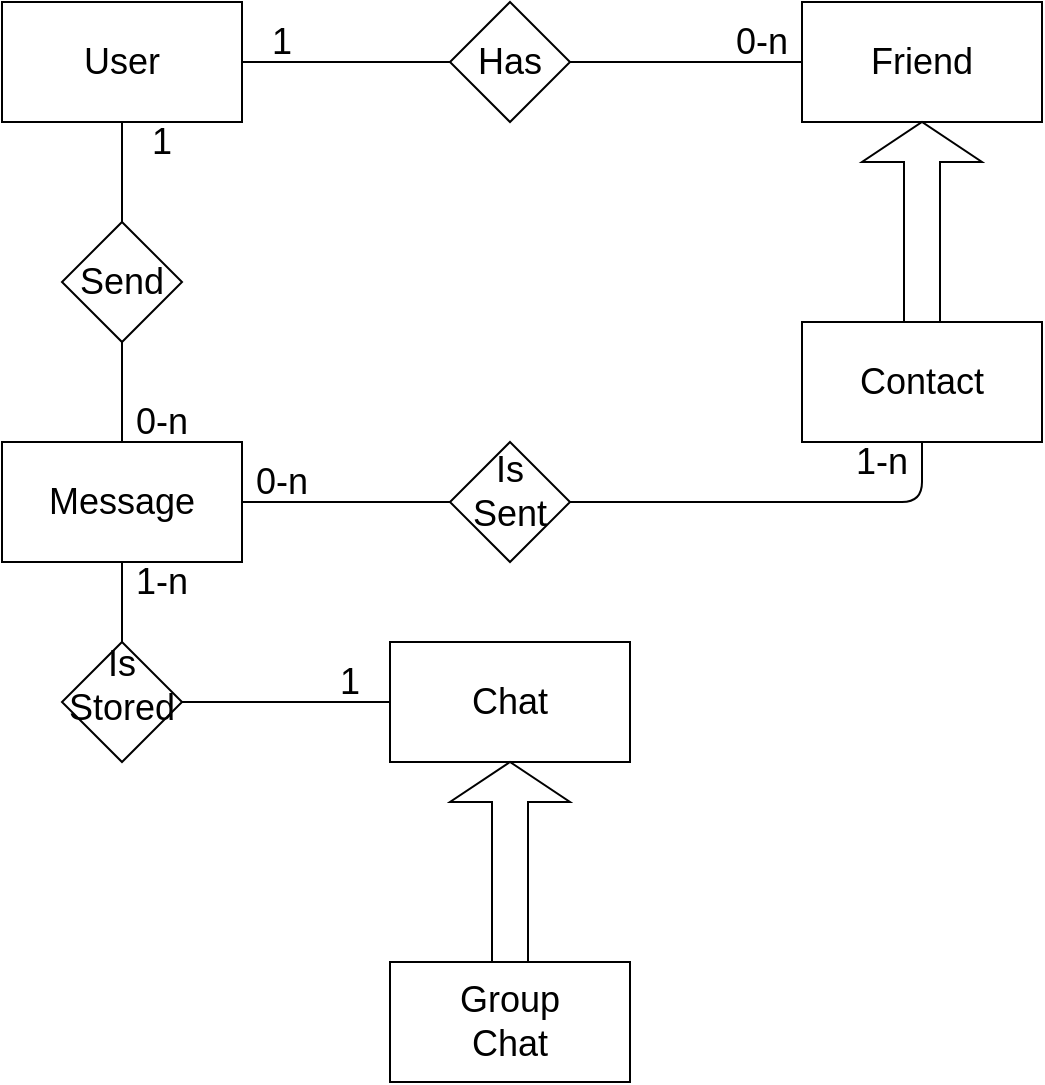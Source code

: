 <mxfile version="10.6.5" type="device"><diagram id="ExhGK-fBlidRF660dJkm" name="Page-1"><mxGraphModel dx="1394" dy="793" grid="1" gridSize="10" guides="1" tooltips="1" connect="1" arrows="1" fold="1" page="1" pageScale="1" pageWidth="1169" pageHeight="827" math="0" shadow="0"><root><mxCell id="0"/><mxCell id="1" parent="0"/><mxCell id="v_BZPV-cRAOqSdFfYzBU-1" value="" style="rounded=0;whiteSpace=wrap;html=1;" vertex="1" parent="1"><mxGeometry x="360" y="120" width="120" height="60" as="geometry"/></mxCell><mxCell id="v_BZPV-cRAOqSdFfYzBU-7" value="User" style="text;html=1;strokeColor=none;fillColor=none;align=center;verticalAlign=middle;whiteSpace=wrap;rounded=0;fontSize=18;" vertex="1" parent="1"><mxGeometry x="400" y="140" width="40" height="20" as="geometry"/></mxCell><mxCell id="v_BZPV-cRAOqSdFfYzBU-8" value="" style="rounded=0;whiteSpace=wrap;html=1;fontSize=18;" vertex="1" parent="1"><mxGeometry x="760" y="120" width="120" height="60" as="geometry"/></mxCell><mxCell id="v_BZPV-cRAOqSdFfYzBU-4" value="Friend" style="text;html=1;strokeColor=none;fillColor=none;align=center;verticalAlign=middle;whiteSpace=wrap;rounded=0;fontSize=18;" vertex="1" parent="1"><mxGeometry x="800" y="140" width="40" height="20" as="geometry"/></mxCell><mxCell id="v_BZPV-cRAOqSdFfYzBU-10" value="" style="rounded=0;whiteSpace=wrap;html=1;fontSize=18;" vertex="1" parent="1"><mxGeometry x="760" y="280" width="120" height="60" as="geometry"/></mxCell><mxCell id="v_BZPV-cRAOqSdFfYzBU-5" value="Contact" style="text;html=1;strokeColor=none;fillColor=none;align=center;verticalAlign=middle;whiteSpace=wrap;rounded=0;fontSize=18;" vertex="1" parent="1"><mxGeometry x="800" y="300" width="40" height="20" as="geometry"/></mxCell><mxCell id="v_BZPV-cRAOqSdFfYzBU-11" value="" style="shape=singleArrow;direction=north;whiteSpace=wrap;html=1;fontSize=18;" vertex="1" parent="1"><mxGeometry x="790" y="180" width="60" height="100" as="geometry"/></mxCell><mxCell id="v_BZPV-cRAOqSdFfYzBU-13" value="1" style="text;html=1;strokeColor=none;fillColor=none;align=center;verticalAlign=middle;whiteSpace=wrap;rounded=0;fontSize=18;" vertex="1" parent="1"><mxGeometry x="480" y="130" width="40" height="20" as="geometry"/></mxCell><mxCell id="v_BZPV-cRAOqSdFfYzBU-15" value="" style="rhombus;whiteSpace=wrap;html=1;fontSize=18;" vertex="1" parent="1"><mxGeometry x="584" y="120" width="60" height="60" as="geometry"/></mxCell><mxCell id="v_BZPV-cRAOqSdFfYzBU-16" value="" style="endArrow=none;html=1;fontSize=18;entryX=0;entryY=0.5;entryDx=0;entryDy=0;exitX=1;exitY=0.5;exitDx=0;exitDy=0;" edge="1" parent="1" source="v_BZPV-cRAOqSdFfYzBU-1" target="v_BZPV-cRAOqSdFfYzBU-15"><mxGeometry width="50" height="50" relative="1" as="geometry"><mxPoint x="20" y="590" as="sourcePoint"/><mxPoint x="70" y="540" as="targetPoint"/></mxGeometry></mxCell><mxCell id="v_BZPV-cRAOqSdFfYzBU-17" value="&lt;div&gt;Has&lt;/div&gt;" style="text;html=1;strokeColor=none;fillColor=none;align=center;verticalAlign=middle;whiteSpace=wrap;rounded=0;fontSize=18;" vertex="1" parent="1"><mxGeometry x="594" y="140" width="40" height="20" as="geometry"/></mxCell><mxCell id="v_BZPV-cRAOqSdFfYzBU-18" value="" style="endArrow=none;html=1;fontSize=18;entryX=0;entryY=0.5;entryDx=0;entryDy=0;exitX=1;exitY=0.5;exitDx=0;exitDy=0;" edge="1" parent="1" source="v_BZPV-cRAOqSdFfYzBU-15" target="v_BZPV-cRAOqSdFfYzBU-8"><mxGeometry width="50" height="50" relative="1" as="geometry"><mxPoint x="20" y="590" as="sourcePoint"/><mxPoint x="70" y="540" as="targetPoint"/></mxGeometry></mxCell><mxCell id="v_BZPV-cRAOqSdFfYzBU-19" value="0-n" style="text;html=1;strokeColor=none;fillColor=none;align=center;verticalAlign=middle;whiteSpace=wrap;rounded=0;fontSize=18;" vertex="1" parent="1"><mxGeometry x="720" y="130" width="40" height="20" as="geometry"/></mxCell><mxCell id="v_BZPV-cRAOqSdFfYzBU-20" value="" style="rounded=0;whiteSpace=wrap;html=1;fontSize=18;" vertex="1" parent="1"><mxGeometry x="360" y="340" width="120" height="60" as="geometry"/></mxCell><mxCell id="v_BZPV-cRAOqSdFfYzBU-21" value="" style="rhombus;whiteSpace=wrap;html=1;fontSize=18;" vertex="1" parent="1"><mxGeometry x="390" y="230" width="60" height="60" as="geometry"/></mxCell><mxCell id="v_BZPV-cRAOqSdFfYzBU-22" value="" style="endArrow=none;html=1;fontSize=18;entryX=0.5;entryY=1;entryDx=0;entryDy=0;exitX=0.5;exitY=0;exitDx=0;exitDy=0;" edge="1" parent="1" source="v_BZPV-cRAOqSdFfYzBU-21" target="v_BZPV-cRAOqSdFfYzBU-1"><mxGeometry width="50" height="50" relative="1" as="geometry"><mxPoint x="20" y="590" as="sourcePoint"/><mxPoint x="70" y="540" as="targetPoint"/></mxGeometry></mxCell><mxCell id="v_BZPV-cRAOqSdFfYzBU-2" value="Message" style="text;html=1;strokeColor=none;fillColor=none;align=center;verticalAlign=middle;whiteSpace=wrap;rounded=0;fontSize=18;" vertex="1" parent="1"><mxGeometry x="400" y="360" width="40" height="20" as="geometry"/></mxCell><mxCell id="v_BZPV-cRAOqSdFfYzBU-23" value="" style="endArrow=none;html=1;fontSize=18;entryX=0.5;entryY=1;entryDx=0;entryDy=0;exitX=0.5;exitY=0;exitDx=0;exitDy=0;" edge="1" parent="1" source="v_BZPV-cRAOqSdFfYzBU-20" target="v_BZPV-cRAOqSdFfYzBU-21"><mxGeometry width="50" height="50" relative="1" as="geometry"><mxPoint x="30" y="590" as="sourcePoint"/><mxPoint x="80" y="540" as="targetPoint"/></mxGeometry></mxCell><mxCell id="v_BZPV-cRAOqSdFfYzBU-24" value="Send" style="text;html=1;strokeColor=none;fillColor=none;align=center;verticalAlign=middle;whiteSpace=wrap;rounded=0;fontSize=18;" vertex="1" parent="1"><mxGeometry x="400" y="250" width="40" height="20" as="geometry"/></mxCell><mxCell id="v_BZPV-cRAOqSdFfYzBU-25" value="1" style="text;html=1;strokeColor=none;fillColor=none;align=center;verticalAlign=middle;whiteSpace=wrap;rounded=0;fontSize=18;" vertex="1" parent="1"><mxGeometry x="420" y="180" width="40" height="20" as="geometry"/></mxCell><mxCell id="v_BZPV-cRAOqSdFfYzBU-26" value="0-n" style="text;html=1;strokeColor=none;fillColor=none;align=center;verticalAlign=middle;whiteSpace=wrap;rounded=0;fontSize=18;" vertex="1" parent="1"><mxGeometry x="420" y="320" width="40" height="20" as="geometry"/></mxCell><mxCell id="v_BZPV-cRAOqSdFfYzBU-27" value="" style="rhombus;whiteSpace=wrap;html=1;fontSize=18;" vertex="1" parent="1"><mxGeometry x="584" y="340" width="60" height="60" as="geometry"/></mxCell><mxCell id="v_BZPV-cRAOqSdFfYzBU-28" value="" style="endArrow=none;html=1;fontSize=18;entryX=0;entryY=0.5;entryDx=0;entryDy=0;exitX=1;exitY=0.5;exitDx=0;exitDy=0;" edge="1" parent="1" source="v_BZPV-cRAOqSdFfYzBU-20" target="v_BZPV-cRAOqSdFfYzBU-27"><mxGeometry width="50" height="50" relative="1" as="geometry"><mxPoint x="30" y="590" as="sourcePoint"/><mxPoint x="80" y="540" as="targetPoint"/></mxGeometry></mxCell><mxCell id="v_BZPV-cRAOqSdFfYzBU-29" value="&lt;div&gt;Is&lt;/div&gt;&lt;div&gt;Sent&lt;br&gt;&lt;/div&gt;" style="text;html=1;strokeColor=none;fillColor=none;align=center;verticalAlign=middle;whiteSpace=wrap;rounded=0;fontSize=18;" vertex="1" parent="1"><mxGeometry x="594" y="355" width="40" height="20" as="geometry"/></mxCell><mxCell id="v_BZPV-cRAOqSdFfYzBU-30" value="" style="endArrow=none;html=1;fontSize=18;entryX=0.5;entryY=1;entryDx=0;entryDy=0;exitX=1;exitY=0.5;exitDx=0;exitDy=0;" edge="1" parent="1" source="v_BZPV-cRAOqSdFfYzBU-27" target="v_BZPV-cRAOqSdFfYzBU-10"><mxGeometry width="50" height="50" relative="1" as="geometry"><mxPoint x="30" y="590" as="sourcePoint"/><mxPoint x="80" y="540" as="targetPoint"/><Array as="points"><mxPoint x="820" y="370"/></Array></mxGeometry></mxCell><mxCell id="v_BZPV-cRAOqSdFfYzBU-31" value="0-n" style="text;html=1;strokeColor=none;fillColor=none;align=center;verticalAlign=middle;whiteSpace=wrap;rounded=0;fontSize=18;" vertex="1" parent="1"><mxGeometry x="480" y="350" width="40" height="20" as="geometry"/></mxCell><mxCell id="v_BZPV-cRAOqSdFfYzBU-32" value="&lt;div&gt;1-n&lt;/div&gt;" style="text;html=1;strokeColor=none;fillColor=none;align=center;verticalAlign=middle;whiteSpace=wrap;rounded=0;fontSize=18;" vertex="1" parent="1"><mxGeometry x="780" y="340" width="40" height="20" as="geometry"/></mxCell><mxCell id="v_BZPV-cRAOqSdFfYzBU-34" value="" style="rhombus;whiteSpace=wrap;html=1;fontSize=18;" vertex="1" parent="1"><mxGeometry x="390" y="440" width="60" height="60" as="geometry"/></mxCell><mxCell id="v_BZPV-cRAOqSdFfYzBU-33" value="&lt;div&gt;Is&lt;/div&gt;&lt;div&gt;Stored&lt;br&gt;&lt;/div&gt;" style="text;html=1;strokeColor=none;fillColor=none;align=center;verticalAlign=middle;whiteSpace=wrap;rounded=0;fontSize=18;" vertex="1" parent="1"><mxGeometry x="400" y="452" width="40" height="20" as="geometry"/></mxCell><mxCell id="v_BZPV-cRAOqSdFfYzBU-35" style="edgeStyle=orthogonalEdgeStyle;rounded=0;orthogonalLoop=1;jettySize=auto;html=1;exitX=0.5;exitY=1;exitDx=0;exitDy=0;fontSize=18;" edge="1" parent="1" source="v_BZPV-cRAOqSdFfYzBU-33" target="v_BZPV-cRAOqSdFfYzBU-33"><mxGeometry relative="1" as="geometry"/></mxCell><mxCell id="v_BZPV-cRAOqSdFfYzBU-36" value="" style="endArrow=none;html=1;fontSize=18;entryX=0.5;entryY=1;entryDx=0;entryDy=0;exitX=0.5;exitY=0;exitDx=0;exitDy=0;" edge="1" parent="1" source="v_BZPV-cRAOqSdFfYzBU-34" target="v_BZPV-cRAOqSdFfYzBU-20"><mxGeometry width="50" height="50" relative="1" as="geometry"><mxPoint x="30" y="590" as="sourcePoint"/><mxPoint x="80" y="540" as="targetPoint"/></mxGeometry></mxCell><mxCell id="v_BZPV-cRAOqSdFfYzBU-37" value="1-n" style="text;html=1;strokeColor=none;fillColor=none;align=center;verticalAlign=middle;whiteSpace=wrap;rounded=0;fontSize=18;" vertex="1" parent="1"><mxGeometry x="420" y="400" width="40" height="20" as="geometry"/></mxCell><mxCell id="v_BZPV-cRAOqSdFfYzBU-38" value="" style="rounded=0;whiteSpace=wrap;html=1;fontSize=18;" vertex="1" parent="1"><mxGeometry x="554" y="440" width="120" height="60" as="geometry"/></mxCell><mxCell id="v_BZPV-cRAOqSdFfYzBU-39" value="" style="endArrow=none;html=1;fontSize=18;entryX=0;entryY=0.5;entryDx=0;entryDy=0;exitX=1;exitY=0.5;exitDx=0;exitDy=0;" edge="1" parent="1" source="v_BZPV-cRAOqSdFfYzBU-34" target="v_BZPV-cRAOqSdFfYzBU-38"><mxGeometry width="50" height="50" relative="1" as="geometry"><mxPoint x="30" y="780" as="sourcePoint"/><mxPoint x="80" y="730" as="targetPoint"/></mxGeometry></mxCell><mxCell id="v_BZPV-cRAOqSdFfYzBU-3" value="&lt;div style=&quot;font-size: 18px;&quot;&gt;Chat&lt;/div&gt;" style="text;html=1;strokeColor=none;fillColor=none;align=center;verticalAlign=middle;whiteSpace=wrap;rounded=0;fontSize=18;" vertex="1" parent="1"><mxGeometry x="594" y="460" width="40" height="20" as="geometry"/></mxCell><mxCell id="v_BZPV-cRAOqSdFfYzBU-40" value="1" style="text;html=1;strokeColor=none;fillColor=none;align=center;verticalAlign=middle;whiteSpace=wrap;rounded=0;fontSize=18;" vertex="1" parent="1"><mxGeometry x="514" y="450" width="40" height="20" as="geometry"/></mxCell><mxCell id="v_BZPV-cRAOqSdFfYzBU-41" value="" style="rounded=0;whiteSpace=wrap;html=1;fontSize=18;" vertex="1" parent="1"><mxGeometry x="554" y="600" width="120" height="60" as="geometry"/></mxCell><mxCell id="v_BZPV-cRAOqSdFfYzBU-42" value="" style="shape=singleArrow;direction=north;whiteSpace=wrap;html=1;fontSize=18;" vertex="1" parent="1"><mxGeometry x="584" y="500" width="60" height="100" as="geometry"/></mxCell><mxCell id="v_BZPV-cRAOqSdFfYzBU-6" value="Group Chat" style="text;html=1;strokeColor=none;fillColor=none;align=center;verticalAlign=middle;whiteSpace=wrap;rounded=0;fontSize=18;" vertex="1" parent="1"><mxGeometry x="594" y="620" width="40" height="20" as="geometry"/></mxCell></root></mxGraphModel></diagram></mxfile>
